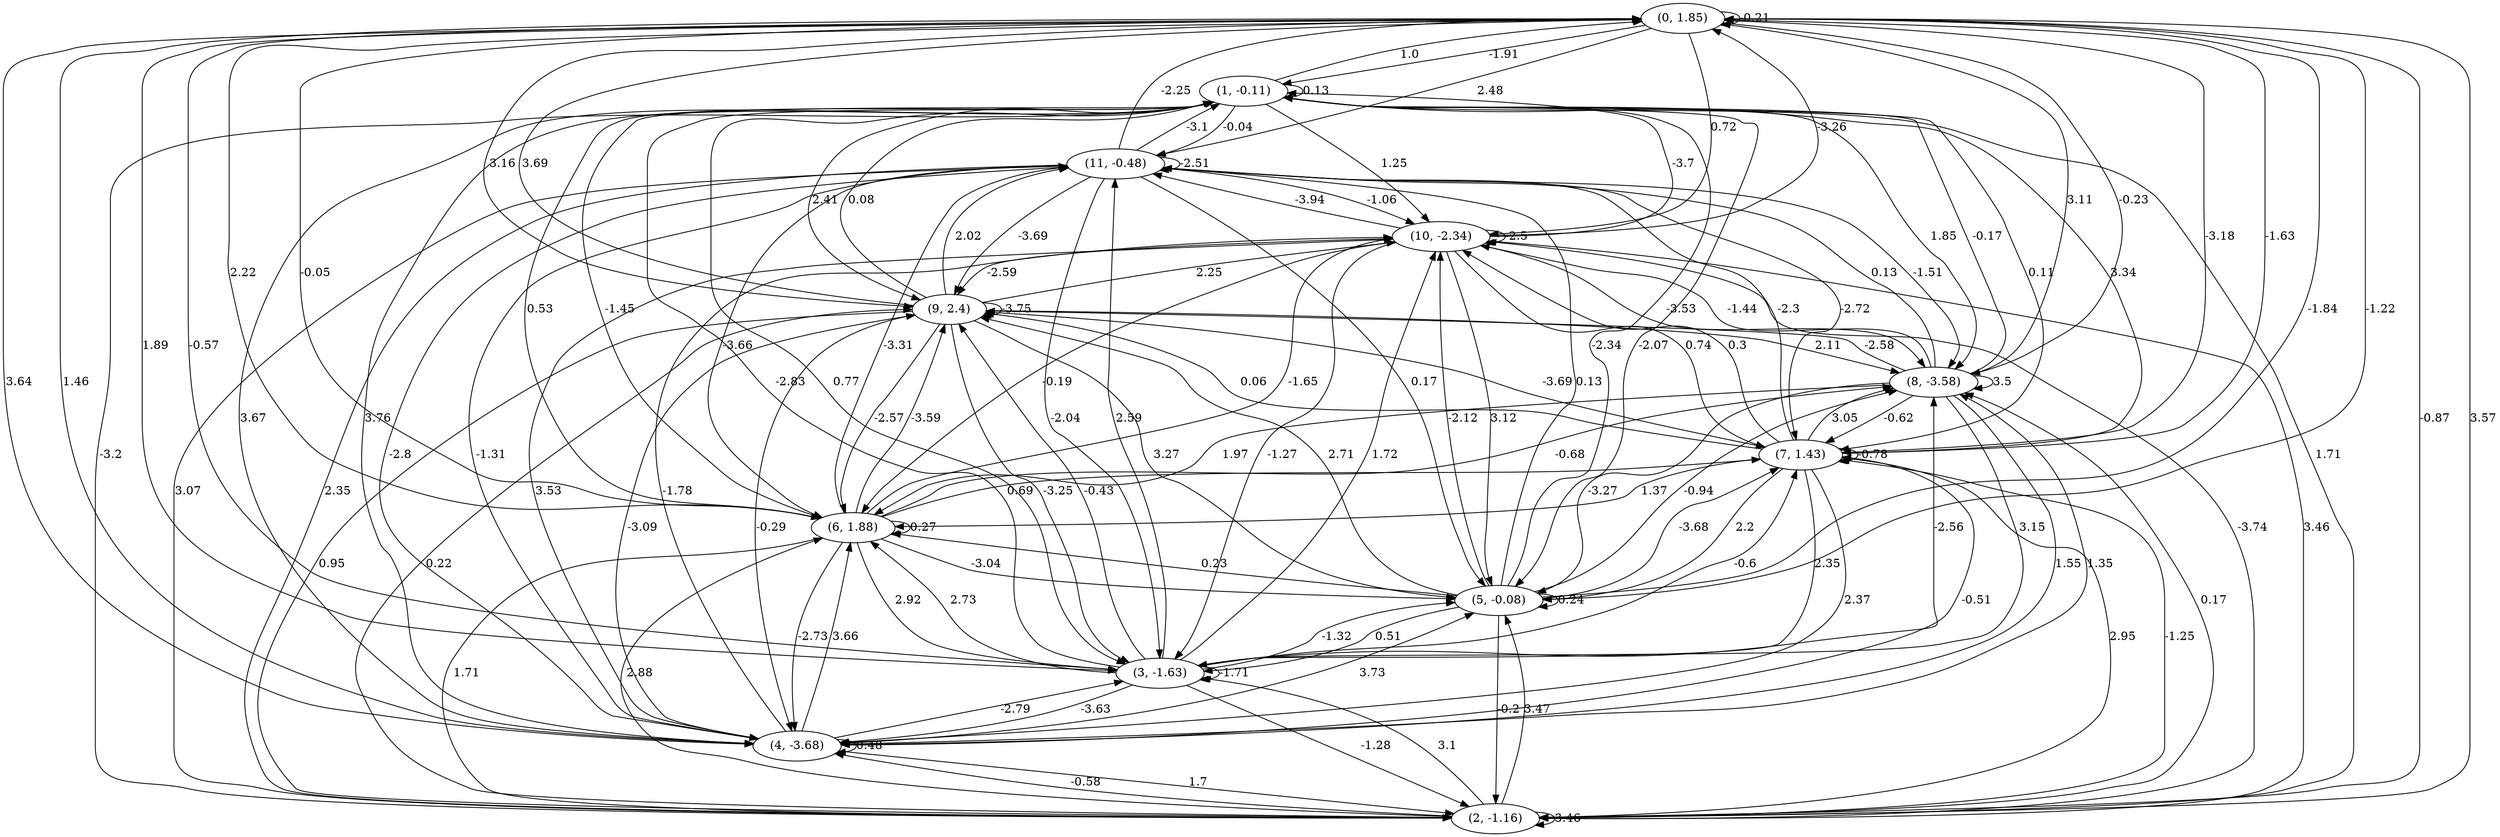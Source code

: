 digraph {
    0 [ label = "(0, 1.85)" ]
    1 [ label = "(1, -0.11)" ]
    2 [ label = "(2, -1.16)" ]
    3 [ label = "(3, -1.63)" ]
    4 [ label = "(4, -3.68)" ]
    5 [ label = "(5, -0.08)" ]
    6 [ label = "(6, 1.88)" ]
    7 [ label = "(7, 1.43)" ]
    8 [ label = "(8, -3.58)" ]
    9 [ label = "(9, 2.4)" ]
    10 [ label = "(10, -2.34)" ]
    11 [ label = "(11, -0.48)" ]
    0 -> 0 [ label = "-0.21" ]
    1 -> 1 [ label = "0.13" ]
    2 -> 2 [ label = "3.46" ]
    3 -> 3 [ label = "-1.71" ]
    4 -> 4 [ label = "0.48" ]
    5 -> 5 [ label = "0.24" ]
    6 -> 6 [ label = "0.27" ]
    7 -> 7 [ label = "-0.78" ]
    8 -> 8 [ label = "3.5" ]
    9 -> 9 [ label = "-3.75" ]
    10 -> 10 [ label = "-2.5" ]
    11 -> 11 [ label = "-2.51" ]
    1 -> 0 [ label = "1.0" ]
    2 -> 0 [ label = "3.57" ]
    3 -> 0 [ label = "-0.57" ]
    4 -> 0 [ label = "1.46" ]
    5 -> 0 [ label = "-1.84" ]
    6 -> 0 [ label = "-0.05" ]
    7 -> 0 [ label = "-1.63" ]
    8 -> 0 [ label = "3.11" ]
    9 -> 0 [ label = "3.69" ]
    10 -> 0 [ label = "-3.26" ]
    11 -> 0 [ label = "-2.25" ]
    0 -> 1 [ label = "-1.91" ]
    2 -> 1 [ label = "-3.2" ]
    3 -> 1 [ label = "-2.83" ]
    4 -> 1 [ label = "3.76" ]
    5 -> 1 [ label = "-2.34" ]
    6 -> 1 [ label = "-1.45" ]
    7 -> 1 [ label = "3.34" ]
    8 -> 1 [ label = "-0.17" ]
    9 -> 1 [ label = "0.08" ]
    10 -> 1 [ label = "-3.7" ]
    11 -> 1 [ label = "-3.1" ]
    0 -> 2 [ label = "-0.87" ]
    1 -> 2 [ label = "1.71" ]
    3 -> 2 [ label = "-1.28" ]
    4 -> 2 [ label = "1.7" ]
    5 -> 2 [ label = "-0.2" ]
    6 -> 2 [ label = "1.71" ]
    7 -> 2 [ label = "2.95" ]
    9 -> 2 [ label = "0.95" ]
    10 -> 2 [ label = "3.46" ]
    11 -> 2 [ label = "2.35" ]
    0 -> 3 [ label = "1.89" ]
    1 -> 3 [ label = "0.77" ]
    2 -> 3 [ label = "3.1" ]
    4 -> 3 [ label = "-2.79" ]
    5 -> 3 [ label = "0.51" ]
    6 -> 3 [ label = "2.92" ]
    7 -> 3 [ label = "2.35" ]
    8 -> 3 [ label = "3.15" ]
    9 -> 3 [ label = "-3.25" ]
    10 -> 3 [ label = "-1.27" ]
    11 -> 3 [ label = "-2.04" ]
    0 -> 4 [ label = "3.64" ]
    1 -> 4 [ label = "3.67" ]
    2 -> 4 [ label = "-0.58" ]
    3 -> 4 [ label = "-3.63" ]
    6 -> 4 [ label = "-2.73" ]
    7 -> 4 [ label = "2.37" ]
    8 -> 4 [ label = "1.55" ]
    9 -> 4 [ label = "-0.29" ]
    10 -> 4 [ label = "3.53" ]
    11 -> 4 [ label = "-1.31" ]
    0 -> 5 [ label = "-1.22" ]
    1 -> 5 [ label = "-2.07" ]
    2 -> 5 [ label = "3.47" ]
    3 -> 5 [ label = "-1.32" ]
    4 -> 5 [ label = "3.73" ]
    6 -> 5 [ label = "-3.04" ]
    7 -> 5 [ label = "2.2" ]
    8 -> 5 [ label = "-3.27" ]
    9 -> 5 [ label = "3.27" ]
    10 -> 5 [ label = "3.12" ]
    11 -> 5 [ label = "0.17" ]
    0 -> 6 [ label = "2.22" ]
    1 -> 6 [ label = "0.53" ]
    2 -> 6 [ label = "2.88" ]
    3 -> 6 [ label = "2.73" ]
    4 -> 6 [ label = "3.66" ]
    5 -> 6 [ label = "0.23" ]
    7 -> 6 [ label = "1.37" ]
    8 -> 6 [ label = "1.97" ]
    9 -> 6 [ label = "-2.57" ]
    10 -> 6 [ label = "-0.19" ]
    11 -> 6 [ label = "-3.66" ]
    0 -> 7 [ label = "-3.18" ]
    1 -> 7 [ label = "0.11" ]
    2 -> 7 [ label = "-1.25" ]
    3 -> 7 [ label = "-0.6" ]
    4 -> 7 [ label = "-0.51" ]
    5 -> 7 [ label = "-3.68" ]
    6 -> 7 [ label = "0.69" ]
    8 -> 7 [ label = "-0.62" ]
    9 -> 7 [ label = "-3.69" ]
    10 -> 7 [ label = "0.74" ]
    11 -> 7 [ label = "-2.72" ]
    0 -> 8 [ label = "-0.23" ]
    1 -> 8 [ label = "1.85" ]
    2 -> 8 [ label = "0.17" ]
    3 -> 8 [ label = "-2.56" ]
    4 -> 8 [ label = "1.35" ]
    5 -> 8 [ label = "-0.94" ]
    6 -> 8 [ label = "-0.68" ]
    7 -> 8 [ label = "3.05" ]
    9 -> 8 [ label = "2.11" ]
    10 -> 8 [ label = "-3.53" ]
    11 -> 8 [ label = "-1.51" ]
    0 -> 9 [ label = "3.16" ]
    1 -> 9 [ label = "2.41" ]
    2 -> 9 [ label = "0.22" ]
    3 -> 9 [ label = "-0.43" ]
    4 -> 9 [ label = "-3.09" ]
    5 -> 9 [ label = "2.71" ]
    6 -> 9 [ label = "-3.59" ]
    7 -> 9 [ label = "0.06" ]
    8 -> 9 [ label = "-2.58" ]
    10 -> 9 [ label = "-2.59" ]
    11 -> 9 [ label = "-3.69" ]
    0 -> 10 [ label = "0.72" ]
    1 -> 10 [ label = "1.25" ]
    2 -> 10 [ label = "-3.74" ]
    3 -> 10 [ label = "1.72" ]
    4 -> 10 [ label = "-1.78" ]
    5 -> 10 [ label = "-2.12" ]
    6 -> 10 [ label = "-1.65" ]
    7 -> 10 [ label = "0.3" ]
    8 -> 10 [ label = "-1.44" ]
    9 -> 10 [ label = "2.25" ]
    11 -> 10 [ label = "-1.06" ]
    0 -> 11 [ label = "2.48" ]
    1 -> 11 [ label = "-0.04" ]
    2 -> 11 [ label = "3.07" ]
    3 -> 11 [ label = "2.59" ]
    4 -> 11 [ label = "-2.8" ]
    5 -> 11 [ label = "0.13" ]
    6 -> 11 [ label = "-3.31" ]
    7 -> 11 [ label = "-2.3" ]
    8 -> 11 [ label = "0.13" ]
    9 -> 11 [ label = "2.02" ]
    10 -> 11 [ label = "-3.94" ]
}

